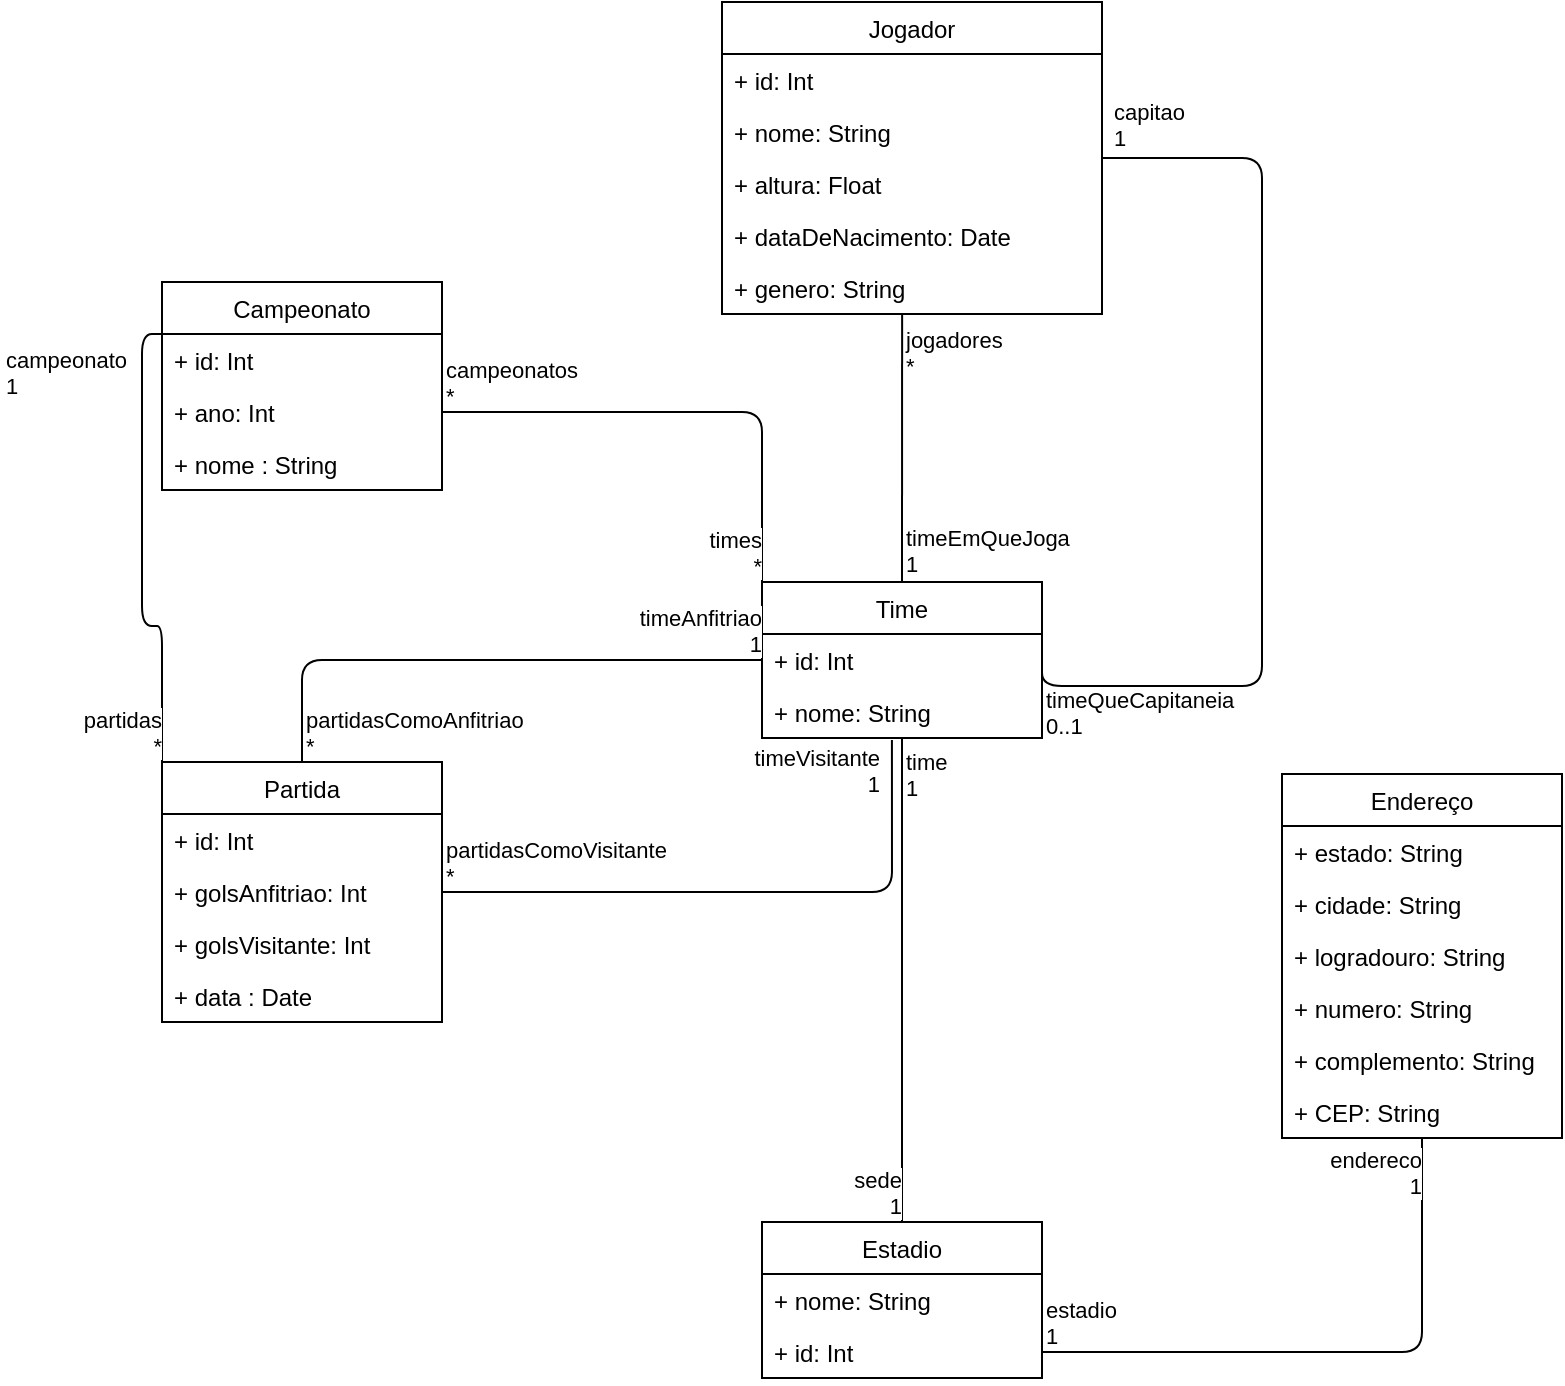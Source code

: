 <mxfile>
    <diagram id="vfPY3b2BzIa0LU5x6C-S" name="Page-1">
        <mxGraphModel dx="1468" dy="1969" grid="1" gridSize="10" guides="1" tooltips="1" connect="1" arrows="1" fold="1" page="1" pageScale="1" pageWidth="827" pageHeight="1169" math="0" shadow="0">
            <root>
                <mxCell id="0"/>
                <mxCell id="1" parent="0"/>
                <mxCell id="2" value="Jogador" style="swimlane;fontStyle=0;childLayout=stackLayout;horizontal=1;startSize=26;fillColor=none;horizontalStack=0;resizeParent=1;resizeParentMax=0;resizeLast=0;collapsible=1;marginBottom=0;" parent="1" vertex="1">
                    <mxGeometry x="400" y="-450" width="190" height="156" as="geometry"/>
                </mxCell>
                <mxCell id="3" value="+ id: Int" style="text;strokeColor=none;fillColor=none;align=left;verticalAlign=top;spacingLeft=4;spacingRight=4;overflow=hidden;rotatable=0;points=[[0,0.5],[1,0.5]];portConstraint=eastwest;" parent="2" vertex="1">
                    <mxGeometry y="26" width="190" height="26" as="geometry"/>
                </mxCell>
                <mxCell id="5" value="+ nome: String" style="text;strokeColor=none;fillColor=none;align=left;verticalAlign=top;spacingLeft=4;spacingRight=4;overflow=hidden;rotatable=0;points=[[0,0.5],[1,0.5]];portConstraint=eastwest;" parent="2" vertex="1">
                    <mxGeometry y="52" width="190" height="26" as="geometry"/>
                </mxCell>
                <mxCell id="4" value="+ altura: Float" style="text;strokeColor=none;fillColor=none;align=left;verticalAlign=top;spacingLeft=4;spacingRight=4;overflow=hidden;rotatable=0;points=[[0,0.5],[1,0.5]];portConstraint=eastwest;" parent="2" vertex="1">
                    <mxGeometry y="78" width="190" height="26" as="geometry"/>
                </mxCell>
                <mxCell id="7" value="+ dataDeNacimento: Date" style="text;strokeColor=none;fillColor=none;align=left;verticalAlign=top;spacingLeft=4;spacingRight=4;overflow=hidden;rotatable=0;points=[[0,0.5],[1,0.5]];portConstraint=eastwest;" parent="2" vertex="1">
                    <mxGeometry y="104" width="190" height="26" as="geometry"/>
                </mxCell>
                <mxCell id="8" value="+ genero: String" style="text;strokeColor=none;fillColor=none;align=left;verticalAlign=top;spacingLeft=4;spacingRight=4;overflow=hidden;rotatable=0;points=[[0,0.5],[1,0.5]];portConstraint=eastwest;" parent="2" vertex="1">
                    <mxGeometry y="130" width="190" height="26" as="geometry"/>
                </mxCell>
                <mxCell id="9" value="Campeonato" style="swimlane;fontStyle=0;childLayout=stackLayout;horizontal=1;startSize=26;fillColor=none;horizontalStack=0;resizeParent=1;resizeParentMax=0;resizeLast=0;collapsible=1;marginBottom=0;" parent="1" vertex="1">
                    <mxGeometry x="120" y="-310" width="140" height="104" as="geometry"/>
                </mxCell>
                <mxCell id="10" value="+ id: Int" style="text;strokeColor=none;fillColor=none;align=left;verticalAlign=top;spacingLeft=4;spacingRight=4;overflow=hidden;rotatable=0;points=[[0,0.5],[1,0.5]];portConstraint=eastwest;" parent="9" vertex="1">
                    <mxGeometry y="26" width="140" height="26" as="geometry"/>
                </mxCell>
                <mxCell id="11" value="+ ano: Int" style="text;strokeColor=none;fillColor=none;align=left;verticalAlign=top;spacingLeft=4;spacingRight=4;overflow=hidden;rotatable=0;points=[[0,0.5],[1,0.5]];portConstraint=eastwest;" parent="9" vertex="1">
                    <mxGeometry y="52" width="140" height="26" as="geometry"/>
                </mxCell>
                <mxCell id="49" value="+ nome : String" style="text;strokeColor=none;fillColor=none;align=left;verticalAlign=top;spacingLeft=4;spacingRight=4;overflow=hidden;rotatable=0;points=[[0,0.5],[1,0.5]];portConstraint=eastwest;" vertex="1" parent="9">
                    <mxGeometry y="78" width="140" height="26" as="geometry"/>
                </mxCell>
                <mxCell id="13" value="Partida" style="swimlane;fontStyle=0;childLayout=stackLayout;horizontal=1;startSize=26;fillColor=none;horizontalStack=0;resizeParent=1;resizeParentMax=0;resizeLast=0;collapsible=1;marginBottom=0;" parent="1" vertex="1">
                    <mxGeometry x="120" y="-70" width="140" height="130" as="geometry"/>
                </mxCell>
                <mxCell id="14" value="+ id: Int" style="text;strokeColor=none;fillColor=none;align=left;verticalAlign=top;spacingLeft=4;spacingRight=4;overflow=hidden;rotatable=0;points=[[0,0.5],[1,0.5]];portConstraint=eastwest;" parent="13" vertex="1">
                    <mxGeometry y="26" width="140" height="26" as="geometry"/>
                </mxCell>
                <mxCell id="15" value="+ golsAnfitriao: Int" style="text;strokeColor=none;fillColor=none;align=left;verticalAlign=top;spacingLeft=4;spacingRight=4;overflow=hidden;rotatable=0;points=[[0,0.5],[1,0.5]];portConstraint=eastwest;" parent="13" vertex="1">
                    <mxGeometry y="52" width="140" height="26" as="geometry"/>
                </mxCell>
                <mxCell id="16" value="+ golsVisitante: Int" style="text;strokeColor=none;fillColor=none;align=left;verticalAlign=top;spacingLeft=4;spacingRight=4;overflow=hidden;rotatable=0;points=[[0,0.5],[1,0.5]];portConstraint=eastwest;" parent="13" vertex="1">
                    <mxGeometry y="78" width="140" height="26" as="geometry"/>
                </mxCell>
                <mxCell id="48" value="+ data : Date" style="text;strokeColor=none;fillColor=none;align=left;verticalAlign=top;spacingLeft=4;spacingRight=4;overflow=hidden;rotatable=0;points=[[0,0.5],[1,0.5]];portConstraint=eastwest;" vertex="1" parent="13">
                    <mxGeometry y="104" width="140" height="26" as="geometry"/>
                </mxCell>
                <mxCell id="17" value="Estadio" style="swimlane;fontStyle=0;childLayout=stackLayout;horizontal=1;startSize=26;fillColor=none;horizontalStack=0;resizeParent=1;resizeParentMax=0;resizeLast=0;collapsible=1;marginBottom=0;" parent="1" vertex="1">
                    <mxGeometry x="420" y="160" width="140" height="78" as="geometry"/>
                </mxCell>
                <mxCell id="19" value="+ nome: String" style="text;strokeColor=none;fillColor=none;align=left;verticalAlign=top;spacingLeft=4;spacingRight=4;overflow=hidden;rotatable=0;points=[[0,0.5],[1,0.5]];portConstraint=eastwest;" parent="17" vertex="1">
                    <mxGeometry y="26" width="140" height="26" as="geometry"/>
                </mxCell>
                <mxCell id="18" value="+ id: Int" style="text;strokeColor=none;fillColor=none;align=left;verticalAlign=top;spacingLeft=4;spacingRight=4;overflow=hidden;rotatable=0;points=[[0,0.5],[1,0.5]];portConstraint=eastwest;" parent="17" vertex="1">
                    <mxGeometry y="52" width="140" height="26" as="geometry"/>
                </mxCell>
                <mxCell id="21" value="Time" style="swimlane;fontStyle=0;childLayout=stackLayout;horizontal=1;startSize=26;fillColor=none;horizontalStack=0;resizeParent=1;resizeParentMax=0;resizeLast=0;collapsible=1;marginBottom=0;" parent="1" vertex="1">
                    <mxGeometry x="420" y="-160" width="140" height="78" as="geometry"/>
                </mxCell>
                <mxCell id="22" value="+ id: Int" style="text;strokeColor=none;fillColor=none;align=left;verticalAlign=top;spacingLeft=4;spacingRight=4;overflow=hidden;rotatable=0;points=[[0,0.5],[1,0.5]];portConstraint=eastwest;" parent="21" vertex="1">
                    <mxGeometry y="26" width="140" height="26" as="geometry"/>
                </mxCell>
                <mxCell id="23" value="+ nome: String" style="text;strokeColor=none;fillColor=none;align=left;verticalAlign=top;spacingLeft=4;spacingRight=4;overflow=hidden;rotatable=0;points=[[0,0.5],[1,0.5]];portConstraint=eastwest;" parent="21" vertex="1">
                    <mxGeometry y="52" width="140" height="26" as="geometry"/>
                </mxCell>
                <mxCell id="25" value="Endereço" style="swimlane;fontStyle=0;childLayout=stackLayout;horizontal=1;startSize=26;fillColor=none;horizontalStack=0;resizeParent=1;resizeParentMax=0;resizeLast=0;collapsible=1;marginBottom=0;" parent="1" vertex="1">
                    <mxGeometry x="680" y="-64" width="140" height="182" as="geometry"/>
                </mxCell>
                <mxCell id="26" value="+ estado: String" style="text;strokeColor=none;fillColor=none;align=left;verticalAlign=top;spacingLeft=4;spacingRight=4;overflow=hidden;rotatable=0;points=[[0,0.5],[1,0.5]];portConstraint=eastwest;" parent="25" vertex="1">
                    <mxGeometry y="26" width="140" height="26" as="geometry"/>
                </mxCell>
                <mxCell id="27" value="+ cidade: String" style="text;strokeColor=none;fillColor=none;align=left;verticalAlign=top;spacingLeft=4;spacingRight=4;overflow=hidden;rotatable=0;points=[[0,0.5],[1,0.5]];portConstraint=eastwest;" parent="25" vertex="1">
                    <mxGeometry y="52" width="140" height="26" as="geometry"/>
                </mxCell>
                <mxCell id="28" value="+ logradouro: String" style="text;strokeColor=none;fillColor=none;align=left;verticalAlign=top;spacingLeft=4;spacingRight=4;overflow=hidden;rotatable=0;points=[[0,0.5],[1,0.5]];portConstraint=eastwest;" parent="25" vertex="1">
                    <mxGeometry y="78" width="140" height="26" as="geometry"/>
                </mxCell>
                <mxCell id="29" value="+ numero: String" style="text;strokeColor=none;fillColor=none;align=left;verticalAlign=top;spacingLeft=4;spacingRight=4;overflow=hidden;rotatable=0;points=[[0,0.5],[1,0.5]];portConstraint=eastwest;" parent="25" vertex="1">
                    <mxGeometry y="104" width="140" height="26" as="geometry"/>
                </mxCell>
                <mxCell id="31" value="+ complemento: String" style="text;strokeColor=none;fillColor=none;align=left;verticalAlign=top;spacingLeft=4;spacingRight=4;overflow=hidden;rotatable=0;points=[[0,0.5],[1,0.5]];portConstraint=eastwest;" parent="25" vertex="1">
                    <mxGeometry y="130" width="140" height="26" as="geometry"/>
                </mxCell>
                <mxCell id="30" value="+ CEP: String" style="text;strokeColor=none;fillColor=none;align=left;verticalAlign=top;spacingLeft=4;spacingRight=4;overflow=hidden;rotatable=0;points=[[0,0.5],[1,0.5]];portConstraint=eastwest;" parent="25" vertex="1">
                    <mxGeometry y="156" width="140" height="26" as="geometry"/>
                </mxCell>
                <mxCell id="50" value="" style="endArrow=none;html=1;exitX=0.474;exitY=1;exitDx=0;exitDy=0;exitPerimeter=0;entryX=0.5;entryY=0;entryDx=0;entryDy=0;" edge="1" parent="1" source="8" target="21">
                    <mxGeometry relative="1" as="geometry">
                        <mxPoint x="480" y="-130" as="sourcePoint"/>
                        <mxPoint x="640" y="-130" as="targetPoint"/>
                    </mxGeometry>
                </mxCell>
                <mxCell id="51" value="jogadores&lt;br&gt;*" style="edgeLabel;resizable=0;html=1;align=left;verticalAlign=bottom;strokeColor=default;" connectable="0" vertex="1" parent="50">
                    <mxGeometry x="-1" relative="1" as="geometry">
                        <mxPoint y="34" as="offset"/>
                    </mxGeometry>
                </mxCell>
                <mxCell id="52" value="timeEmQueJoga&lt;br&gt;1" style="edgeLabel;resizable=0;html=1;align=left;verticalAlign=bottom;strokeColor=default;" connectable="0" vertex="1" parent="50">
                    <mxGeometry x="1" relative="1" as="geometry">
                        <mxPoint as="offset"/>
                    </mxGeometry>
                </mxCell>
                <mxCell id="53" value="" style="endArrow=none;html=1;edgeStyle=orthogonalEdgeStyle;exitX=1;exitY=0.5;exitDx=0;exitDy=0;" edge="1" parent="1" source="22" target="2">
                    <mxGeometry relative="1" as="geometry">
                        <mxPoint x="570" y="-108" as="sourcePoint"/>
                        <mxPoint x="600" y="-372" as="targetPoint"/>
                        <Array as="points">
                            <mxPoint x="560" y="-108"/>
                            <mxPoint x="670" y="-108"/>
                            <mxPoint x="670" y="-372"/>
                        </Array>
                    </mxGeometry>
                </mxCell>
                <mxCell id="54" value="timeQueCapitaneia&lt;br&gt;0..1" style="edgeLabel;resizable=0;html=1;align=left;verticalAlign=bottom;strokeColor=default;" connectable="0" vertex="1" parent="53">
                    <mxGeometry x="-1" relative="1" as="geometry">
                        <mxPoint y="41" as="offset"/>
                    </mxGeometry>
                </mxCell>
                <mxCell id="55" value="capitao&lt;br&gt;1" style="edgeLabel;resizable=0;html=1;align=left;verticalAlign=bottom;strokeColor=default;" connectable="0" vertex="1" parent="53">
                    <mxGeometry x="1" relative="1" as="geometry">
                        <mxPoint x="4" y="-2" as="offset"/>
                    </mxGeometry>
                </mxCell>
                <mxCell id="56" value="" style="endArrow=none;html=1;edgeStyle=orthogonalEdgeStyle;exitX=1;exitY=0.5;exitDx=0;exitDy=0;" edge="1" parent="1" source="18" target="25">
                    <mxGeometry relative="1" as="geometry">
                        <mxPoint x="460" y="-20" as="sourcePoint"/>
                        <mxPoint x="620" y="-20" as="targetPoint"/>
                    </mxGeometry>
                </mxCell>
                <mxCell id="57" value="estadio&lt;br&gt;1" style="edgeLabel;resizable=0;html=1;align=left;verticalAlign=bottom;strokeColor=default;" connectable="0" vertex="1" parent="56">
                    <mxGeometry x="-1" relative="1" as="geometry"/>
                </mxCell>
                <mxCell id="58" value="endereco&lt;br&gt;1" style="edgeLabel;resizable=0;html=1;align=right;verticalAlign=bottom;strokeColor=default;" connectable="0" vertex="1" parent="56">
                    <mxGeometry x="1" relative="1" as="geometry">
                        <mxPoint y="32" as="offset"/>
                    </mxGeometry>
                </mxCell>
                <mxCell id="59" value="" style="endArrow=none;html=1;edgeStyle=orthogonalEdgeStyle;exitX=1;exitY=0.5;exitDx=0;exitDy=0;entryX=0;entryY=0;entryDx=0;entryDy=0;" edge="1" parent="1" source="11" target="21">
                    <mxGeometry relative="1" as="geometry">
                        <mxPoint x="300" y="-170" as="sourcePoint"/>
                        <mxPoint x="460" y="-170" as="targetPoint"/>
                    </mxGeometry>
                </mxCell>
                <mxCell id="60" value="campeonatos&lt;br&gt;*" style="edgeLabel;resizable=0;html=1;align=left;verticalAlign=bottom;strokeColor=default;" connectable="0" vertex="1" parent="59">
                    <mxGeometry x="-1" relative="1" as="geometry"/>
                </mxCell>
                <mxCell id="61" value="times&lt;br&gt;*" style="edgeLabel;resizable=0;html=1;align=right;verticalAlign=bottom;strokeColor=default;" connectable="0" vertex="1" parent="59">
                    <mxGeometry x="1" relative="1" as="geometry"/>
                </mxCell>
                <mxCell id="62" value="" style="endArrow=none;html=1;edgeStyle=orthogonalEdgeStyle;exitX=0.5;exitY=0;exitDx=0;exitDy=0;entryX=0;entryY=0.5;entryDx=0;entryDy=0;" edge="1" parent="1" source="13" target="22">
                    <mxGeometry relative="1" as="geometry">
                        <mxPoint x="240" y="-20" as="sourcePoint"/>
                        <mxPoint x="400" y="-20" as="targetPoint"/>
                    </mxGeometry>
                </mxCell>
                <mxCell id="63" value="partidasComoAnfitriao&lt;br&gt;*" style="edgeLabel;resizable=0;html=1;align=left;verticalAlign=bottom;strokeColor=default;" connectable="0" vertex="1" parent="62">
                    <mxGeometry x="-1" relative="1" as="geometry"/>
                </mxCell>
                <mxCell id="64" value="timeAnfitriao&lt;br&gt;1" style="edgeLabel;resizable=0;html=1;align=right;verticalAlign=bottom;strokeColor=default;" connectable="0" vertex="1" parent="62">
                    <mxGeometry x="1" relative="1" as="geometry"/>
                </mxCell>
                <mxCell id="66" value="" style="endArrow=none;html=1;edgeStyle=orthogonalEdgeStyle;exitX=1;exitY=0.5;exitDx=0;exitDy=0;entryX=0.464;entryY=1.038;entryDx=0;entryDy=0;entryPerimeter=0;" edge="1" parent="1" source="15" target="23">
                    <mxGeometry relative="1" as="geometry">
                        <mxPoint x="240" y="-40" as="sourcePoint"/>
                        <mxPoint x="487" y="-70" as="targetPoint"/>
                    </mxGeometry>
                </mxCell>
                <mxCell id="67" value="partidasComoVisitante&lt;br&gt;*" style="edgeLabel;resizable=0;html=1;align=left;verticalAlign=bottom;strokeColor=default;" connectable="0" vertex="1" parent="66">
                    <mxGeometry x="-1" relative="1" as="geometry"/>
                </mxCell>
                <mxCell id="68" value="timeVisitante&lt;br&gt;1" style="edgeLabel;resizable=0;html=1;align=right;verticalAlign=bottom;strokeColor=default;" connectable="0" vertex="1" parent="66">
                    <mxGeometry x="1" relative="1" as="geometry">
                        <mxPoint x="-5" y="30" as="offset"/>
                    </mxGeometry>
                </mxCell>
                <mxCell id="74" value="" style="endArrow=none;html=1;entryX=0.5;entryY=0;entryDx=0;entryDy=0;" edge="1" parent="1" source="21" target="17">
                    <mxGeometry relative="1" as="geometry">
                        <mxPoint x="400" y="-70" as="sourcePoint"/>
                        <mxPoint x="560" y="-70" as="targetPoint"/>
                    </mxGeometry>
                </mxCell>
                <mxCell id="75" value="time&lt;br&gt;1" style="edgeLabel;resizable=0;html=1;align=left;verticalAlign=bottom;strokeColor=default;" connectable="0" vertex="1" parent="74">
                    <mxGeometry x="-1" relative="1" as="geometry">
                        <mxPoint y="33" as="offset"/>
                    </mxGeometry>
                </mxCell>
                <mxCell id="76" value="sede&lt;br&gt;1" style="edgeLabel;resizable=0;html=1;align=right;verticalAlign=bottom;strokeColor=default;" connectable="0" vertex="1" parent="74">
                    <mxGeometry x="1" relative="1" as="geometry"/>
                </mxCell>
                <mxCell id="77" value="" style="endArrow=none;html=1;edgeStyle=orthogonalEdgeStyle;entryX=0;entryY=0;entryDx=0;entryDy=0;" edge="1" parent="1" source="9" target="13">
                    <mxGeometry relative="1" as="geometry">
                        <mxPoint x="80" y="-90" as="sourcePoint"/>
                        <mxPoint x="240" y="-90" as="targetPoint"/>
                        <Array as="points">
                            <mxPoint x="110" y="-284"/>
                            <mxPoint x="110" y="-138"/>
                            <mxPoint x="120" y="-138"/>
                        </Array>
                    </mxGeometry>
                </mxCell>
                <mxCell id="78" value="campeonato&lt;br&gt;1" style="edgeLabel;resizable=0;html=1;align=left;verticalAlign=bottom;strokeColor=default;" connectable="0" vertex="1" parent="77">
                    <mxGeometry x="-1" relative="1" as="geometry">
                        <mxPoint x="-80" y="34" as="offset"/>
                    </mxGeometry>
                </mxCell>
                <mxCell id="79" value="partidas&lt;br&gt;*" style="edgeLabel;resizable=0;html=1;align=right;verticalAlign=bottom;strokeColor=default;" connectable="0" vertex="1" parent="77">
                    <mxGeometry x="1" relative="1" as="geometry"/>
                </mxCell>
            </root>
        </mxGraphModel>
    </diagram>
</mxfile>